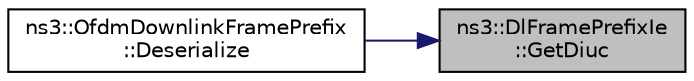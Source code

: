 digraph "ns3::DlFramePrefixIe::GetDiuc"
{
 // LATEX_PDF_SIZE
  edge [fontname="Helvetica",fontsize="10",labelfontname="Helvetica",labelfontsize="10"];
  node [fontname="Helvetica",fontsize="10",shape=record];
  rankdir="RL";
  Node1 [label="ns3::DlFramePrefixIe\l::GetDiuc",height=0.2,width=0.4,color="black", fillcolor="grey75", style="filled", fontcolor="black",tooltip="Get DIUC field."];
  Node1 -> Node2 [dir="back",color="midnightblue",fontsize="10",style="solid",fontname="Helvetica"];
  Node2 [label="ns3::OfdmDownlinkFramePrefix\l::Deserialize",height=0.2,width=0.4,color="black", fillcolor="white", style="filled",URL="$classns3_1_1_ofdm_downlink_frame_prefix.html#af73288c0b2ca162f5006cfc44b27e762",tooltip=" "];
}
